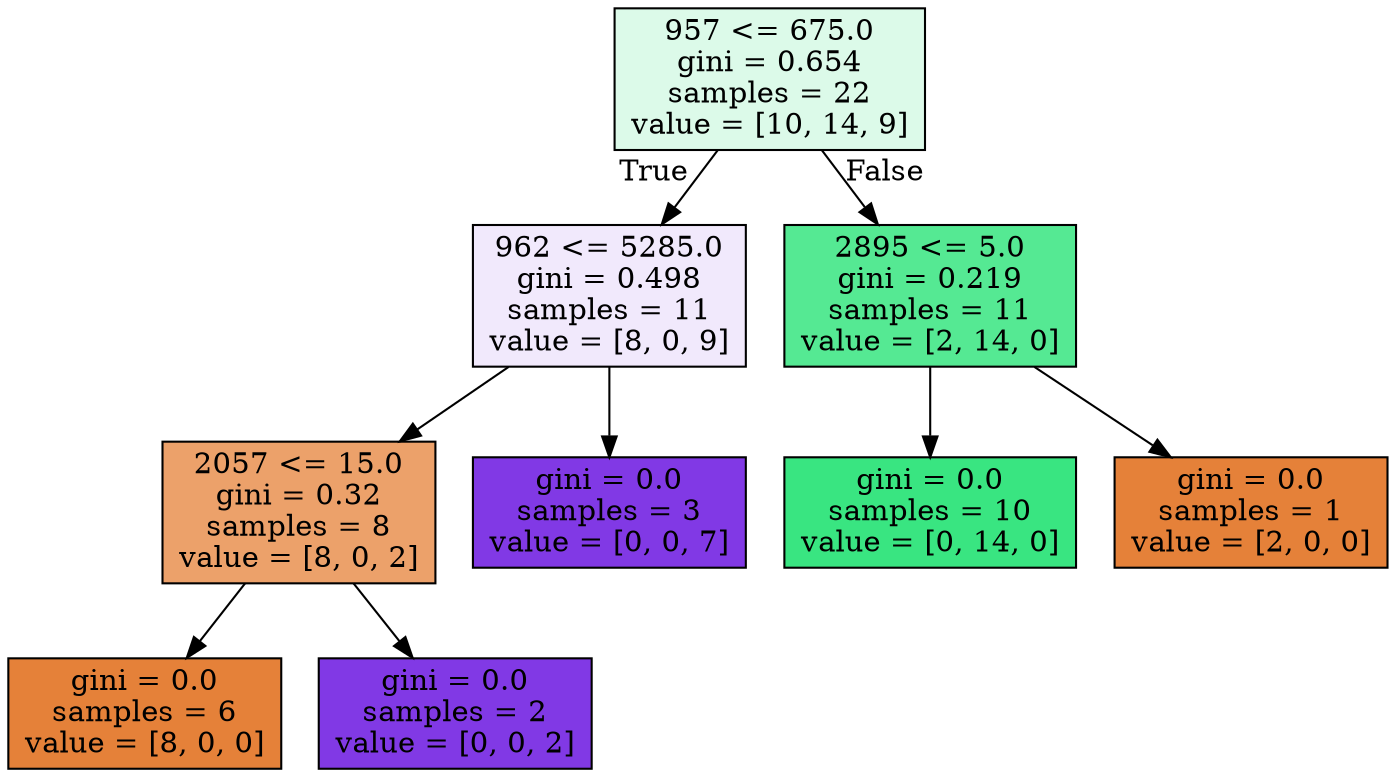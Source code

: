 digraph Tree {
node [shape=box, style="filled", color="black"] ;
0 [label="957 <= 675.0\ngini = 0.654\nsamples = 22\nvalue = [10, 14, 9]", fillcolor="#39e5812c"] ;
1 [label="962 <= 5285.0\ngini = 0.498\nsamples = 11\nvalue = [8, 0, 9]", fillcolor="#8139e51c"] ;
0 -> 1 [labeldistance=2.5, labelangle=45, headlabel="True"] ;
2 [label="2057 <= 15.0\ngini = 0.32\nsamples = 8\nvalue = [8, 0, 2]", fillcolor="#e58139bf"] ;
1 -> 2 ;
3 [label="gini = 0.0\nsamples = 6\nvalue = [8, 0, 0]", fillcolor="#e58139ff"] ;
2 -> 3 ;
4 [label="gini = 0.0\nsamples = 2\nvalue = [0, 0, 2]", fillcolor="#8139e5ff"] ;
2 -> 4 ;
5 [label="gini = 0.0\nsamples = 3\nvalue = [0, 0, 7]", fillcolor="#8139e5ff"] ;
1 -> 5 ;
6 [label="2895 <= 5.0\ngini = 0.219\nsamples = 11\nvalue = [2, 14, 0]", fillcolor="#39e581db"] ;
0 -> 6 [labeldistance=2.5, labelangle=-45, headlabel="False"] ;
7 [label="gini = 0.0\nsamples = 10\nvalue = [0, 14, 0]", fillcolor="#39e581ff"] ;
6 -> 7 ;
8 [label="gini = 0.0\nsamples = 1\nvalue = [2, 0, 0]", fillcolor="#e58139ff"] ;
6 -> 8 ;
}
